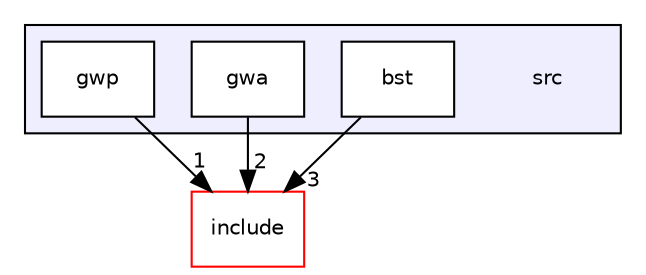 digraph "src" {
  compound=true
  node [ fontsize="10", fontname="Helvetica"];
  edge [ labelfontsize="10", labelfontname="Helvetica"];
  subgraph clusterdir_68267d1309a1af8e8297ef4c3efbcdba {
    graph [ bgcolor="#eeeeff", pencolor="black", label="" URL="dir_68267d1309a1af8e8297ef4c3efbcdba.html"];
    dir_68267d1309a1af8e8297ef4c3efbcdba [shape=plaintext label="src"];
    dir_08518efd943dc3b721567e262b32111a [shape=box label="bst" color="black" fillcolor="white" style="filled" URL="dir_08518efd943dc3b721567e262b32111a.html"];
    dir_b970b704e12a1f2bd1ebb83e9f08234f [shape=box label="gwa" color="black" fillcolor="white" style="filled" URL="dir_b970b704e12a1f2bd1ebb83e9f08234f.html"];
    dir_7dd684507ee21b1488dfc61b66e65990 [shape=box label="gwp" color="black" fillcolor="white" style="filled" URL="dir_7dd684507ee21b1488dfc61b66e65990.html"];
  }
  dir_d44c64559bbebec7f509842c48db8b23 [shape=box label="include" fillcolor="white" style="filled" color="red" URL="dir_d44c64559bbebec7f509842c48db8b23.html"];
  dir_08518efd943dc3b721567e262b32111a->dir_d44c64559bbebec7f509842c48db8b23 [headlabel="3", labeldistance=1.5 headhref="dir_000005_000000.html"];
  dir_7dd684507ee21b1488dfc61b66e65990->dir_d44c64559bbebec7f509842c48db8b23 [headlabel="1", labeldistance=1.5 headhref="dir_000007_000000.html"];
  dir_b970b704e12a1f2bd1ebb83e9f08234f->dir_d44c64559bbebec7f509842c48db8b23 [headlabel="2", labeldistance=1.5 headhref="dir_000006_000000.html"];
}
